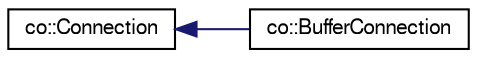 digraph G
{
  edge [fontname="FreeSans",fontsize="10",labelfontname="FreeSans",labelfontsize="10"];
  node [fontname="FreeSans",fontsize="10",shape=record];
  rankdir="LR";
  Node1 [label="co::Connection",height=0.2,width=0.4,color="black", fillcolor="white", style="filled",URL="$classco_1_1Connection.html",tooltip="An interface definition for communication between hosts."];
  Node1 -> Node2 [dir="back",color="midnightblue",fontsize="10",style="solid",fontname="FreeSans"];
  Node2 [label="co::BufferConnection",height=0.2,width=0.4,color="black", fillcolor="white", style="filled",URL="$classco_1_1BufferConnection.html",tooltip="A proxy connection buffering outgoing data into a memory buffer."];
}
